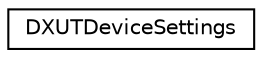 digraph "Graphical Class Hierarchy"
{
  edge [fontname="Helvetica",fontsize="10",labelfontname="Helvetica",labelfontsize="10"];
  node [fontname="Helvetica",fontsize="10",shape=record];
  rankdir="LR";
  Node1 [label="DXUTDeviceSettings",height=0.2,width=0.4,color="black", fillcolor="white", style="filled",URL="$struct_d_x_u_t_device_settings.html"];
}
